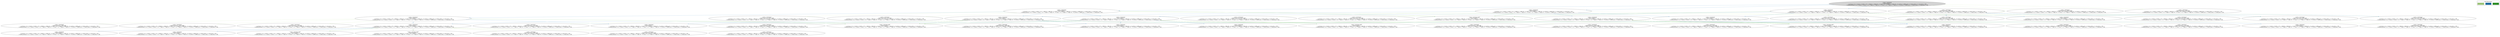 strict digraph DiskGraph {
edge [colorscheme="paired12"]
nodesep=0.35;
subgraph cluster_graph {
color="white";
4006937128191709945 [label="/\\ state = \"operational\"\n/\\ selected_product = \"\"\n/\\ customers = [c1 |-> [assets |-> [credit |-> (25 :> 2 @@ 50 :> 2 @@ 100 :> 2), bank |-> (25 :> 0 @@ 50 :> 0 @@ 100 :> 0), product |-> [saffron_sky |-> 0, desert_white |-> 0, ocean_blue |-> 0]]]]\n/\\ vending_machines = [v1 |-> [assets |-> [credit |-> (25 :> 0 @@ 50 :> 0 @@ 100 :> 0), bank |-> (25 :> 0 @@ 50 :> 0 @@ 100 :> 0), product |-> [saffron_sky |-> 2, desert_white |-> 2, ocean_blue |-> 2]]]]",style = filled]
4006937128191709945 -> -8332010223803322631 [label="",color="2",fontcolor="2"];
-8332010223803322631 [label="/\\ state = \"operational\"\n/\\ selected_product = \"\"\n/\\ customers = [c1 |-> [assets |-> [credit |-> (25 :> 1 @@ 50 :> 2 @@ 100 :> 2), bank |-> (25 :> 0 @@ 50 :> 0 @@ 100 :> 0), product |-> [saffron_sky |-> 0, desert_white |-> 0, ocean_blue |-> 0]]]]\n/\\ vending_machines = [v1 |-> [assets |-> [credit |-> (25 :> 1 @@ 50 :> 0 @@ 100 :> 0), bank |-> (25 :> 0 @@ 50 :> 0 @@ 100 :> 0), product |-> [saffron_sky |-> 2, desert_white |-> 2, ocean_blue |-> 2]]]]"];
4006937128191709945 -> 8871168618569621710 [label="",color="2",fontcolor="2"];
8871168618569621710 [label="/\\ state = \"operational\"\n/\\ selected_product = \"\"\n/\\ customers = [c1 |-> [assets |-> [credit |-> (25 :> 2 @@ 50 :> 1 @@ 100 :> 2), bank |-> (25 :> 0 @@ 50 :> 0 @@ 100 :> 0), product |-> [saffron_sky |-> 0, desert_white |-> 0, ocean_blue |-> 0]]]]\n/\\ vending_machines = [v1 |-> [assets |-> [credit |-> (25 :> 0 @@ 50 :> 1 @@ 100 :> 0), bank |-> (25 :> 0 @@ 50 :> 0 @@ 100 :> 0), product |-> [saffron_sky |-> 2, desert_white |-> 2, ocean_blue |-> 2]]]]"];
-8332010223803322631 -> -4070714305414366262 [label="",color="2",fontcolor="2"];
-4070714305414366262 [label="/\\ state = \"operational\"\n/\\ selected_product = \"\"\n/\\ customers = [c1 |-> [assets |-> [credit |-> (25 :> 0 @@ 50 :> 2 @@ 100 :> 2), bank |-> (25 :> 0 @@ 50 :> 0 @@ 100 :> 0), product |-> [saffron_sky |-> 0, desert_white |-> 0, ocean_blue |-> 0]]]]\n/\\ vending_machines = [v1 |-> [assets |-> [credit |-> (25 :> 2 @@ 50 :> 0 @@ 100 :> 0), bank |-> (25 :> 0 @@ 50 :> 0 @@ 100 :> 0), product |-> [saffron_sky |-> 2, desert_white |-> 2, ocean_blue |-> 2]]]]"];
4006937128191709945 -> -4202781306751791806 [label="",color="2",fontcolor="2"];
-4202781306751791806 [label="/\\ state = \"operational\"\n/\\ selected_product = \"\"\n/\\ customers = [c1 |-> [assets |-> [credit |-> (25 :> 2 @@ 50 :> 2 @@ 100 :> 1), bank |-> (25 :> 0 @@ 50 :> 0 @@ 100 :> 0), product |-> [saffron_sky |-> 0, desert_white |-> 0, ocean_blue |-> 0]]]]\n/\\ vending_machines = [v1 |-> [assets |-> [credit |-> (25 :> 0 @@ 50 :> 0 @@ 100 :> 1), bank |-> (25 :> 0 @@ 50 :> 0 @@ 100 :> 0), product |-> [saffron_sky |-> 2, desert_white |-> 2, ocean_blue |-> 2]]]]"];
8871168618569621710 -> -4550333177690317618 [label="",color="2",fontcolor="2"];
-4550333177690317618 [label="/\\ state = \"operational\"\n/\\ selected_product = \"\"\n/\\ customers = [c1 |-> [assets |-> [credit |-> (25 :> 1 @@ 50 :> 1 @@ 100 :> 2), bank |-> (25 :> 0 @@ 50 :> 0 @@ 100 :> 0), product |-> [saffron_sky |-> 0, desert_white |-> 0, ocean_blue |-> 0]]]]\n/\\ vending_machines = [v1 |-> [assets |-> [credit |-> (25 :> 1 @@ 50 :> 1 @@ 100 :> 0), bank |-> (25 :> 0 @@ 50 :> 0 @@ 100 :> 0), product |-> [saffron_sky |-> 2, desert_white |-> 2, ocean_blue |-> 2]]]]"];
-8332010223803322631 -> -4550333177690317618 [label="",color="2",fontcolor="2"];
-4070714305414366262 -> -8428818592246314499 [label="",color="2",fontcolor="2"];
-8428818592246314499 [label="/\\ state = \"operational\"\n/\\ selected_product = \"\"\n/\\ customers = [c1 |-> [assets |-> [credit |-> (25 :> 0 @@ 50 :> 1 @@ 100 :> 2), bank |-> (25 :> 0 @@ 50 :> 0 @@ 100 :> 0), product |-> [saffron_sky |-> 0, desert_white |-> 0, ocean_blue |-> 0]]]]\n/\\ vending_machines = [v1 |-> [assets |-> [credit |-> (25 :> 2 @@ 50 :> 1 @@ 100 :> 0), bank |-> (25 :> 0 @@ 50 :> 0 @@ 100 :> 0), product |-> [saffron_sky |-> 2, desert_white |-> 2, ocean_blue |-> 2]]]]"];
-4202781306751791806 -> 9109084835017601346 [label="",color="2",fontcolor="2"];
9109084835017601346 [label="/\\ state = \"operational\"\n/\\ selected_product = \"\"\n/\\ customers = [c1 |-> [assets |-> [credit |-> (25 :> 1 @@ 50 :> 2 @@ 100 :> 1), bank |-> (25 :> 0 @@ 50 :> 0 @@ 100 :> 0), product |-> [saffron_sky |-> 0, desert_white |-> 0, ocean_blue |-> 0]]]]\n/\\ vending_machines = [v1 |-> [assets |-> [credit |-> (25 :> 1 @@ 50 :> 0 @@ 100 :> 1), bank |-> (25 :> 0 @@ 50 :> 0 @@ 100 :> 0), product |-> [saffron_sky |-> 2, desert_white |-> 2, ocean_blue |-> 2]]]]"];
8871168618569621710 -> -3520004638286056912 [label="",color="2",fontcolor="2"];
-3520004638286056912 [label="/\\ state = \"operational\"\n/\\ selected_product = \"\"\n/\\ customers = [c1 |-> [assets |-> [credit |-> (25 :> 2 @@ 50 :> 0 @@ 100 :> 2), bank |-> (25 :> 0 @@ 50 :> 0 @@ 100 :> 0), product |-> [saffron_sky |-> 0, desert_white |-> 0, ocean_blue |-> 0]]]]\n/\\ vending_machines = [v1 |-> [assets |-> [credit |-> (25 :> 0 @@ 50 :> 2 @@ 100 :> 0), bank |-> (25 :> 0 @@ 50 :> 0 @@ 100 :> 0), product |-> [saffron_sky |-> 2, desert_white |-> 2, ocean_blue |-> 2]]]]"];
4006937128191709945 -> 2662114026569991676 [label="",color="3",fontcolor="3"];
2662114026569991676 [label="/\\ state = \"operational\"\n/\\ selected_product = \"saffron_sky\"\n/\\ customers = [c1 |-> [assets |-> [credit |-> (25 :> 2 @@ 50 :> 2 @@ 100 :> 2), bank |-> (25 :> 0 @@ 50 :> 0 @@ 100 :> 0), product |-> [saffron_sky |-> 0, desert_white |-> 0, ocean_blue |-> 0]]]]\n/\\ vending_machines = [v1 |-> [assets |-> [credit |-> (25 :> 0 @@ 50 :> 0 @@ 100 :> 0), bank |-> (25 :> 0 @@ 50 :> 0 @@ 100 :> 0), product |-> [saffron_sky |-> 2, desert_white |-> 2, ocean_blue |-> 2]]]]"];
-8332010223803322631 -> 9109084835017601346 [label="",color="2",fontcolor="2"];
-4202781306751791806 -> -8562609086758649995 [label="",color="2",fontcolor="2"];
-8562609086758649995 [label="/\\ state = \"operational\"\n/\\ selected_product = \"\"\n/\\ customers = [c1 |-> [assets |-> [credit |-> (25 :> 2 @@ 50 :> 1 @@ 100 :> 1), bank |-> (25 :> 0 @@ 50 :> 0 @@ 100 :> 0), product |-> [saffron_sky |-> 0, desert_white |-> 0, ocean_blue |-> 0]]]]\n/\\ vending_machines = [v1 |-> [assets |-> [credit |-> (25 :> 0 @@ 50 :> 1 @@ 100 :> 1), bank |-> (25 :> 0 @@ 50 :> 0 @@ 100 :> 0), product |-> [saffron_sky |-> 2, desert_white |-> 2, ocean_blue |-> 2]]]]"];
-4070714305414366262 -> 3870512195355042929 [label="",color="2",fontcolor="2"];
3870512195355042929 [label="/\\ state = \"operational\"\n/\\ selected_product = \"\"\n/\\ customers = [c1 |-> [assets |-> [credit |-> (25 :> 0 @@ 50 :> 2 @@ 100 :> 1), bank |-> (25 :> 0 @@ 50 :> 0 @@ 100 :> 0), product |-> [saffron_sky |-> 0, desert_white |-> 0, ocean_blue |-> 0]]]]\n/\\ vending_machines = [v1 |-> [assets |-> [credit |-> (25 :> 2 @@ 50 :> 0 @@ 100 :> 1), bank |-> (25 :> 0 @@ 50 :> 0 @@ 100 :> 0), product |-> [saffron_sky |-> 2, desert_white |-> 2, ocean_blue |-> 2]]]]"];
-8332010223803322631 -> -2676261900034000784 [label="",color="4",fontcolor="4"];
-2676261900034000784 [label="/\\ state = \"returning_credit\"\n/\\ selected_product = \"\"\n/\\ customers = [c1 |-> [assets |-> [credit |-> (25 :> 2 @@ 50 :> 2 @@ 100 :> 2), bank |-> (25 :> 0 @@ 50 :> 0 @@ 100 :> 0), product |-> [saffron_sky |-> 0, desert_white |-> 0, ocean_blue |-> 0]]]]\n/\\ vending_machines = [v1 |-> [assets |-> [credit |-> (25 :> 0 @@ 50 :> 0 @@ 100 :> 0), bank |-> (25 :> 0 @@ 50 :> 0 @@ 100 :> 0), product |-> [saffron_sky |-> 2, desert_white |-> 2, ocean_blue |-> 2]]]]"];
8871168618569621710 -> -8562609086758649995 [label="",color="2",fontcolor="2"];
4006937128191709945 -> -8332010223803322631 [label="",color="2",fontcolor="2"];
-8332010223803322631 -> -6974674683077756420 [label="",color="3",fontcolor="3"];
-6974674683077756420 [label="/\\ state = \"operational\"\n/\\ selected_product = \"saffron_sky\"\n/\\ customers = [c1 |-> [assets |-> [credit |-> (25 :> 1 @@ 50 :> 2 @@ 100 :> 2), bank |-> (25 :> 0 @@ 50 :> 0 @@ 100 :> 0), product |-> [saffron_sky |-> 0, desert_white |-> 0, ocean_blue |-> 0]]]]\n/\\ vending_machines = [v1 |-> [assets |-> [credit |-> (25 :> 1 @@ 50 :> 0 @@ 100 :> 0), bank |-> (25 :> 0 @@ 50 :> 0 @@ 100 :> 0), product |-> [saffron_sky |-> 2, desert_white |-> 2, ocean_blue |-> 2]]]]"];
-4202781306751791806 -> -8226373325142886581 [label="",color="2",fontcolor="2"];
-8226373325142886581 [label="/\\ state = \"operational\"\n/\\ selected_product = \"\"\n/\\ customers = [c1 |-> [assets |-> [credit |-> (25 :> 2 @@ 50 :> 2 @@ 100 :> 0), bank |-> (25 :> 0 @@ 50 :> 0 @@ 100 :> 0), product |-> [saffron_sky |-> 0, desert_white |-> 0, ocean_blue |-> 0]]]]\n/\\ vending_machines = [v1 |-> [assets |-> [credit |-> (25 :> 0 @@ 50 :> 0 @@ 100 :> 2), bank |-> (25 :> 0 @@ 50 :> 0 @@ 100 :> 0), product |-> [saffron_sky |-> 2, desert_white |-> 2, ocean_blue |-> 2]]]]"];
-4070714305414366262 -> 6996695192807457904 [label="",color="4",fontcolor="4"];
6996695192807457904 [label="/\\ state = \"returning_credit\"\n/\\ selected_product = \"\"\n/\\ customers = [c1 |-> [assets |-> [credit |-> (25 :> 1 @@ 50 :> 2 @@ 100 :> 2), bank |-> (25 :> 0 @@ 50 :> 0 @@ 100 :> 0), product |-> [saffron_sky |-> 0, desert_white |-> 0, ocean_blue |-> 0]]]]\n/\\ vending_machines = [v1 |-> [assets |-> [credit |-> (25 :> 1 @@ 50 :> 0 @@ 100 :> 0), bank |-> (25 :> 0 @@ 50 :> 0 @@ 100 :> 0), product |-> [saffron_sky |-> 2, desert_white |-> 2, ocean_blue |-> 2]]]]"];
8871168618569621710 -> -2676261900034000784 [label="",color="4",fontcolor="4"];
4006937128191709945 -> 8871168618569621710 [label="",color="2",fontcolor="2"];
-8332010223803322631 -> -4070714305414366262 [label="",color="2",fontcolor="2"];
-4202781306751791806 -> -2676261900034000784 [label="",color="4",fontcolor="4"];
4006937128191709945 -> -4202781306751791806 [label="",color="2",fontcolor="2"];
8871168618569621710 -> 7527347139619698635 [label="",color="3",fontcolor="3"];
7527347139619698635 [label="/\\ state = \"operational\"\n/\\ selected_product = \"saffron_sky\"\n/\\ customers = [c1 |-> [assets |-> [credit |-> (25 :> 2 @@ 50 :> 1 @@ 100 :> 2), bank |-> (25 :> 0 @@ 50 :> 0 @@ 100 :> 0), product |-> [saffron_sky |-> 0, desert_white |-> 0, ocean_blue |-> 0]]]]\n/\\ vending_machines = [v1 |-> [assets |-> [credit |-> (25 :> 0 @@ 50 :> 1 @@ 100 :> 0), bank |-> (25 :> 0 @@ 50 :> 0 @@ 100 :> 0), product |-> [saffron_sky |-> 2, desert_white |-> 2, ocean_blue |-> 2]]]]"];
-4070714305414366262 -> -3104158386840261425 [label="",color="3",fontcolor="3"];
-3104158386840261425 [label="/\\ state = \"operational\"\n/\\ selected_product = \"saffron_sky\"\n/\\ customers = [c1 |-> [assets |-> [credit |-> (25 :> 0 @@ 50 :> 2 @@ 100 :> 2), bank |-> (25 :> 0 @@ 50 :> 0 @@ 100 :> 0), product |-> [saffron_sky |-> 0, desert_white |-> 0, ocean_blue |-> 0]]]]\n/\\ vending_machines = [v1 |-> [assets |-> [credit |-> (25 :> 2 @@ 50 :> 0 @@ 100 :> 0), bank |-> (25 :> 0 @@ 50 :> 0 @@ 100 :> 0), product |-> [saffron_sky |-> 2, desert_white |-> 2, ocean_blue |-> 2]]]]"];
-8332010223803322631 -> -4550333177690317618 [label="",color="2",fontcolor="2"];
-4202781306751791806 -> -2970543796496721337 [label="",color="3",fontcolor="3"];
-2970543796496721337 [label="/\\ state = \"operational\"\n/\\ selected_product = \"saffron_sky\"\n/\\ customers = [c1 |-> [assets |-> [credit |-> (25 :> 2 @@ 50 :> 2 @@ 100 :> 1), bank |-> (25 :> 0 @@ 50 :> 0 @@ 100 :> 0), product |-> [saffron_sky |-> 0, desert_white |-> 0, ocean_blue |-> 0]]]]\n/\\ vending_machines = [v1 |-> [assets |-> [credit |-> (25 :> 0 @@ 50 :> 0 @@ 100 :> 1), bank |-> (25 :> 0 @@ 50 :> 0 @@ 100 :> 0), product |-> [saffron_sky |-> 2, desert_white |-> 2, ocean_blue |-> 2]]]]"];
-8332010223803322631 -> 9109084835017601346 [label="",color="2",fontcolor="2"];
-4070714305414366262 -> -8428818592246314499 [label="",color="2",fontcolor="2"];
8871168618569621710 -> -4550333177690317618 [label="",color="2",fontcolor="2"];
4006937128191709945 -> 2662114026569991676 [label="",color="3",fontcolor="3"];
-8332010223803322631 -> -2676261900034000784 [label="",color="4",fontcolor="4"];
-4202781306751791806 -> 9109084835017601346 [label="",color="2",fontcolor="2"];
-4070714305414366262 -> 3870512195355042929 [label="",color="2",fontcolor="2"];
8871168618569621710 -> -3520004638286056912 [label="",color="2",fontcolor="2"];
4006937128191709945 -> -8332010223803322631 [label="",color="2",fontcolor="2"];
-8332010223803322631 -> -6974674683077756420 [label="",color="3",fontcolor="3"];
-4202781306751791806 -> -8562609086758649995 [label="",color="2",fontcolor="2"];
8871168618569621710 -> -8562609086758649995 [label="",color="2",fontcolor="2"];
4006937128191709945 -> 8871168618569621710 [label="",color="2",fontcolor="2"];
-4070714305414366262 -> 6996695192807457904 [label="",color="4",fontcolor="4"];
4006937128191709945 -> -4202781306751791806 [label="",color="2",fontcolor="2"];
-4202781306751791806 -> -8226373325142886581 [label="",color="2",fontcolor="2"];
-8332010223803322631 -> -4070714305414366262 [label="",color="2",fontcolor="2"];
-4202781306751791806 -> -2676261900034000784 [label="",color="4",fontcolor="4"];
-4070714305414366262 -> -3104158386840261425 [label="",color="3",fontcolor="3"];
-4202781306751791806 -> -2970543796496721337 [label="",color="3",fontcolor="3"];
8871168618569621710 -> -2676261900034000784 [label="",color="4",fontcolor="4"];
-8332010223803322631 -> -4550333177690317618 [label="",color="2",fontcolor="2"];
4006937128191709945 -> 2662114026569991676 [label="",color="3",fontcolor="3"];
-4070714305414366262 -> -8428818592246314499 [label="",color="2",fontcolor="2"];
-4202781306751791806 -> 9109084835017601346 [label="",color="2",fontcolor="2"];
-8332010223803322631 -> 9109084835017601346 [label="",color="2",fontcolor="2"];
4006937128191709945 -> -8332010223803322631 [label="",color="2",fontcolor="2"];
8871168618569621710 -> 7527347139619698635 [label="",color="3",fontcolor="3"];
-4202781306751791806 -> -8562609086758649995 [label="",color="2",fontcolor="2"];
-4070714305414366262 -> 3870512195355042929 [label="",color="2",fontcolor="2"];
4006937128191709945 -> 8871168618569621710 [label="",color="2",fontcolor="2"];
-8332010223803322631 -> -2676261900034000784 [label="",color="4",fontcolor="4"];
8871168618569621710 -> -4550333177690317618 [label="",color="2",fontcolor="2"];
-4202781306751791806 -> -8226373325142886581 [label="",color="2",fontcolor="2"];
4006937128191709945 -> -4202781306751791806 [label="",color="2",fontcolor="2"];
-4070714305414366262 -> 6996695192807457904 [label="",color="4",fontcolor="4"];
4006937128191709945 -> 773494696960671049 [label="",color="3",fontcolor="3"];
773494696960671049 [label="/\\ state = \"operational\"\n/\\ selected_product = \"desert_white\"\n/\\ customers = [c1 |-> [assets |-> [credit |-> (25 :> 2 @@ 50 :> 2 @@ 100 :> 2), bank |-> (25 :> 0 @@ 50 :> 0 @@ 100 :> 0), product |-> [saffron_sky |-> 0, desert_white |-> 0, ocean_blue |-> 0]]]]\n/\\ vending_machines = [v1 |-> [assets |-> [credit |-> (25 :> 0 @@ 50 :> 0 @@ 100 :> 0), bank |-> (25 :> 0 @@ 50 :> 0 @@ 100 :> 0), product |-> [saffron_sky |-> 2, desert_white |-> 2, ocean_blue |-> 2]]]]"];
-8332010223803322631 -> -6974674683077756420 [label="",color="3",fontcolor="3"];
-4202781306751791806 -> -2676261900034000784 [label="",color="4",fontcolor="4"];
8871168618569621710 -> -3520004638286056912 [label="",color="2",fontcolor="2"];
-4070714305414366262 -> -3104158386840261425 [label="",color="3",fontcolor="3"];
-4202781306751791806 -> -2970543796496721337 [label="",color="3",fontcolor="3"];
4006937128191709945 -> -8332010223803322631 [label="",color="2",fontcolor="2"];
-8332010223803322631 -> -4070714305414366262 [label="",color="2",fontcolor="2"];
8871168618569621710 -> -8562609086758649995 [label="",color="2",fontcolor="2"];
-4070714305414366262 -> -8428818592246314499 [label="",color="2",fontcolor="2"];
4006937128191709945 -> 8871168618569621710 [label="",color="2",fontcolor="2"];
-4202781306751791806 -> 9109084835017601346 [label="",color="2",fontcolor="2"];
-8332010223803322631 -> -4550333177690317618 [label="",color="2",fontcolor="2"];
8871168618569621710 -> -2676261900034000784 [label="",color="4",fontcolor="4"];
-4070714305414366262 -> 3870512195355042929 [label="",color="2",fontcolor="2"];
8871168618569621710 -> 7527347139619698635 [label="",color="3",fontcolor="3"];
-4202781306751791806 -> -8562609086758649995 [label="",color="2",fontcolor="2"];
-8332010223803322631 -> 9109084835017601346 [label="",color="2",fontcolor="2"];
8871168618569621710 -> -4550333177690317618 [label="",color="2",fontcolor="2"];
4006937128191709945 -> -4202781306751791806 [label="",color="2",fontcolor="2"];
-4070714305414366262 -> 6996695192807457904 [label="",color="4",fontcolor="4"];
4006937128191709945 -> 773494696960671049 [label="",color="3",fontcolor="3"];
-4070714305414366262 -> -385502337396829062 [label="",color="3",fontcolor="3"];
-385502337396829062 [label="/\\ state = \"operational\"\n/\\ selected_product = \"desert_white\"\n/\\ customers = [c1 |-> [assets |-> [credit |-> (25 :> 0 @@ 50 :> 2 @@ 100 :> 2), bank |-> (25 :> 0 @@ 50 :> 0 @@ 100 :> 0), product |-> [saffron_sky |-> 0, desert_white |-> 0, ocean_blue |-> 0]]]]\n/\\ vending_machines = [v1 |-> [assets |-> [credit |-> (25 :> 2 @@ 50 :> 0 @@ 100 :> 0), bank |-> (25 :> 0 @@ 50 :> 0 @@ 100 :> 0), product |-> [saffron_sky |-> 2, desert_white |-> 2, ocean_blue |-> 2]]]]"];
-8332010223803322631 -> -2676261900034000784 [label="",color="4",fontcolor="4"];
-4202781306751791806 -> -8226373325142886581 [label="",color="2",fontcolor="2"];
8871168618569621710 -> -3520004638286056912 [label="",color="2",fontcolor="2"];
4006937128191709945 -> -8332010223803322631 [label="",color="2",fontcolor="2"];
-4202781306751791806 -> -2676261900034000784 [label="",color="4",fontcolor="4"];
8871168618569621710 -> -8562609086758649995 [label="",color="2",fontcolor="2"];
4006937128191709945 -> 8871168618569621710 [label="",color="2",fontcolor="2"];
-4070714305414366262 -> -8428818592246314499 [label="",color="2",fontcolor="2"];
-8332010223803322631 -> -5658419326369513143 [label="",color="3",fontcolor="3"];
-5658419326369513143 [label="/\\ state = \"operational\"\n/\\ selected_product = \"desert_white\"\n/\\ customers = [c1 |-> [assets |-> [credit |-> (25 :> 1 @@ 50 :> 2 @@ 100 :> 2), bank |-> (25 :> 0 @@ 50 :> 0 @@ 100 :> 0), product |-> [saffron_sky |-> 0, desert_white |-> 0, ocean_blue |-> 0]]]]\n/\\ vending_machines = [v1 |-> [assets |-> [credit |-> (25 :> 1 @@ 50 :> 0 @@ 100 :> 0), bank |-> (25 :> 0 @@ 50 :> 0 @@ 100 :> 0), product |-> [saffron_sky |-> 2, desert_white |-> 2, ocean_blue |-> 2]]]]"];
8871168618569621710 -> -2676261900034000784 [label="",color="4",fontcolor="4"];
-4070714305414366262 -> 3870512195355042929 [label="",color="2",fontcolor="2"];
-4202781306751791806 -> -537272054653279502 [label="",color="3",fontcolor="3"];
-537272054653279502 [label="/\\ state = \"operational\"\n/\\ selected_product = \"desert_white\"\n/\\ customers = [c1 |-> [assets |-> [credit |-> (25 :> 2 @@ 50 :> 2 @@ 100 :> 1), bank |-> (25 :> 0 @@ 50 :> 0 @@ 100 :> 0), product |-> [saffron_sky |-> 0, desert_white |-> 0, ocean_blue |-> 0]]]]\n/\\ vending_machines = [v1 |-> [assets |-> [credit |-> (25 :> 0 @@ 50 :> 0 @@ 100 :> 1), bank |-> (25 :> 0 @@ 50 :> 0 @@ 100 :> 0), product |-> [saffron_sky |-> 2, desert_white |-> 2, ocean_blue |-> 2]]]]"];
4006937128191709945 -> -4202781306751791806 [label="",color="2",fontcolor="2"];
-4202781306751791806 -> 9109084835017601346 [label="",color="2",fontcolor="2"];
8871168618569621710 -> 5060701939476631422 [label="",color="3",fontcolor="3"];
5060701939476631422 [label="/\\ state = \"operational\"\n/\\ selected_product = \"desert_white\"\n/\\ customers = [c1 |-> [assets |-> [credit |-> (25 :> 2 @@ 50 :> 1 @@ 100 :> 2), bank |-> (25 :> 0 @@ 50 :> 0 @@ 100 :> 0), product |-> [saffron_sky |-> 0, desert_white |-> 0, ocean_blue |-> 0]]]]\n/\\ vending_machines = [v1 |-> [assets |-> [credit |-> (25 :> 0 @@ 50 :> 1 @@ 100 :> 0), bank |-> (25 :> 0 @@ 50 :> 0 @@ 100 :> 0), product |-> [saffron_sky |-> 2, desert_white |-> 2, ocean_blue |-> 2]]]]"];
-4070714305414366262 -> 6996695192807457904 [label="",color="4",fontcolor="4"];
4006937128191709945 -> 773494696960671049 [label="",color="3",fontcolor="3"];
-8332010223803322631 -> -4070714305414366262 [label="",color="2",fontcolor="2"];
-4202781306751791806 -> -8562609086758649995 [label="",color="2",fontcolor="2"];
-4202781306751791806 -> -8226373325142886581 [label="",color="2",fontcolor="2"];
-8332010223803322631 -> -4550333177690317618 [label="",color="2",fontcolor="2"];
-4070714305414366262 -> -385502337396829062 [label="",color="3",fontcolor="3"];
-4202781306751791806 -> -2676261900034000784 [label="",color="4",fontcolor="4"];
4006937128191709945 -> -8332010223803322631 [label="",color="2",fontcolor="2"];
8871168618569621710 -> -4550333177690317618 [label="",color="2",fontcolor="2"];
-4202781306751791806 -> -537272054653279502 [label="",color="3",fontcolor="3"];
8871168618569621710 -> -3520004638286056912 [label="",color="2",fontcolor="2"];
4006937128191709945 -> 8871168618569621710 [label="",color="2",fontcolor="2"];
-8332010223803322631 -> 9109084835017601346 [label="",color="2",fontcolor="2"];
-4070714305414366262 -> -8428818592246314499 [label="",color="2",fontcolor="2"];
4006937128191709945 -> -4202781306751791806 [label="",color="2",fontcolor="2"];
8871168618569621710 -> -8562609086758649995 [label="",color="2",fontcolor="2"];
-4202781306751791806 -> 9109084835017601346 [label="",color="2",fontcolor="2"];
-4070714305414366262 -> 3870512195355042929 [label="",color="2",fontcolor="2"];
-8332010223803322631 -> -2676261900034000784 [label="",color="4",fontcolor="4"];
8871168618569621710 -> -2676261900034000784 [label="",color="4",fontcolor="4"];
-4070714305414366262 -> 6996695192807457904 [label="",color="4",fontcolor="4"];
4006937128191709945 -> 32658573304127168 [label="",color="3",fontcolor="3"];
32658573304127168 [label="/\\ state = \"operational\"\n/\\ selected_product = \"ocean_blue\"\n/\\ customers = [c1 |-> [assets |-> [credit |-> (25 :> 2 @@ 50 :> 2 @@ 100 :> 2), bank |-> (25 :> 0 @@ 50 :> 0 @@ 100 :> 0), product |-> [saffron_sky |-> 0, desert_white |-> 0, ocean_blue |-> 0]]]]\n/\\ vending_machines = [v1 |-> [assets |-> [credit |-> (25 :> 0 @@ 50 :> 0 @@ 100 :> 0), bank |-> (25 :> 0 @@ 50 :> 0 @@ 100 :> 0), product |-> [saffron_sky |-> 2, desert_white |-> 2, ocean_blue |-> 2]]]]"];
-4202781306751791806 -> -8562609086758649995 [label="",color="2",fontcolor="2"];
-8332010223803322631 -> -5658419326369513143 [label="",color="3",fontcolor="3"];
4006937128191709945 -> -8332010223803322631 [label="",color="2",fontcolor="2"];
-4070714305414366262 -> -385502337396829062 [label="",color="3",fontcolor="3"];
8871168618569621710 -> 5060701939476631422 [label="",color="3",fontcolor="3"];
-4070714305414366262 -> -8428818592246314499 [label="",color="2",fontcolor="2"];
-4202781306751791806 -> -8226373325142886581 [label="",color="2",fontcolor="2"];
4006937128191709945 -> 8871168618569621710 [label="",color="2",fontcolor="2"];
8871168618569621710 -> -4550333177690317618 [label="",color="2",fontcolor="2"];
-8332010223803322631 -> -4070714305414366262 [label="",color="2",fontcolor="2"];
-8332010223803322631 -> -4550333177690317618 [label="",color="2",fontcolor="2"];
-4070714305414366262 -> 3870512195355042929 [label="",color="2",fontcolor="2"];
4006937128191709945 -> -4202781306751791806 [label="",color="2",fontcolor="2"];
-4202781306751791806 -> -2676261900034000784 [label="",color="4",fontcolor="4"];
8871168618569621710 -> -3520004638286056912 [label="",color="2",fontcolor="2"];
8871168618569621710 -> -8562609086758649995 [label="",color="2",fontcolor="2"];
-4070714305414366262 -> 6996695192807457904 [label="",color="4",fontcolor="4"];
-8332010223803322631 -> 9109084835017601346 [label="",color="2",fontcolor="2"];
8871168618569621710 -> -2676261900034000784 [label="",color="4",fontcolor="4"];
-4202781306751791806 -> -537272054653279502 [label="",color="3",fontcolor="3"];
8871168618569621710 -> 5060701939476631422 [label="",color="3",fontcolor="3"];
-8332010223803322631 -> -2676261900034000784 [label="",color="4",fontcolor="4"];
-4070714305414366262 -> -1121840294556993549 [label="",color="3",fontcolor="3"];
-1121840294556993549 [label="/\\ state = \"operational\"\n/\\ selected_product = \"ocean_blue\"\n/\\ customers = [c1 |-> [assets |-> [credit |-> (25 :> 0 @@ 50 :> 2 @@ 100 :> 2), bank |-> (25 :> 0 @@ 50 :> 0 @@ 100 :> 0), product |-> [saffron_sky |-> 0, desert_white |-> 0, ocean_blue |-> 0]]]]\n/\\ vending_machines = [v1 |-> [assets |-> [credit |-> (25 :> 2 @@ 50 :> 0 @@ 100 :> 0), bank |-> (25 :> 0 @@ 50 :> 0 @@ 100 :> 0), product |-> [saffron_sky |-> 2, desert_white |-> 2, ocean_blue |-> 2]]]]"];
-8332010223803322631 -> -5658419326369513143 [label="",color="3",fontcolor="3"];
8871168618569621710 -> -4550333177690317618 [label="",color="2",fontcolor="2"];
4006937128191709945 -> 32658573304127168 [label="",color="3",fontcolor="3"];
-4202781306751791806 -> 9109084835017601346 [label="",color="2",fontcolor="2"];
8871168618569621710 -> -3520004638286056912 [label="",color="2",fontcolor="2"];
-4202781306751791806 -> -8562609086758649995 [label="",color="2",fontcolor="2"];
-8332010223803322631 -> -4070714305414366262 [label="",color="2",fontcolor="2"];
8871168618569621710 -> -8562609086758649995 [label="",color="2",fontcolor="2"];
-4202781306751791806 -> -8226373325142886581 [label="",color="2",fontcolor="2"];
4006937128191709945 -> -8332010223803322631 [label="",color="2",fontcolor="2"];
-4070714305414366262 -> -8428818592246314499 [label="",color="2",fontcolor="2"];
-8332010223803322631 -> -4550333177690317618 [label="",color="2",fontcolor="2"];
-8332010223803322631 -> 9109084835017601346 [label="",color="2",fontcolor="2"];
8871168618569621710 -> -2676261900034000784 [label="",color="4",fontcolor="4"];
-4202781306751791806 -> -2676261900034000784 [label="",color="4",fontcolor="4"];
8871168618569621710 -> 5544843742050413815 [label="",color="3",fontcolor="3"];
5544843742050413815 [label="/\\ state = \"operational\"\n/\\ selected_product = \"ocean_blue\"\n/\\ customers = [c1 |-> [assets |-> [credit |-> (25 :> 2 @@ 50 :> 1 @@ 100 :> 2), bank |-> (25 :> 0 @@ 50 :> 0 @@ 100 :> 0), product |-> [saffron_sky |-> 0, desert_white |-> 0, ocean_blue |-> 0]]]]\n/\\ vending_machines = [v1 |-> [assets |-> [credit |-> (25 :> 0 @@ 50 :> 1 @@ 100 :> 0), bank |-> (25 :> 0 @@ 50 :> 0 @@ 100 :> 0), product |-> [saffron_sky |-> 2, desert_white |-> 2, ocean_blue |-> 2]]]]"];
-4070714305414366262 -> 3870512195355042929 [label="",color="2",fontcolor="2"];
-8332010223803322631 -> -2676261900034000784 [label="",color="4",fontcolor="4"];
4006937128191709945 -> 8871168618569621710 [label="",color="2",fontcolor="2"];
-8332010223803322631 -> -4922075940401536320 [label="",color="3",fontcolor="3"];
-4922075940401536320 [label="/\\ state = \"operational\"\n/\\ selected_product = \"ocean_blue\"\n/\\ customers = [c1 |-> [assets |-> [credit |-> (25 :> 1 @@ 50 :> 2 @@ 100 :> 2), bank |-> (25 :> 0 @@ 50 :> 0 @@ 100 :> 0), product |-> [saffron_sky |-> 0, desert_white |-> 0, ocean_blue |-> 0]]]]\n/\\ vending_machines = [v1 |-> [assets |-> [credit |-> (25 :> 1 @@ 50 :> 0 @@ 100 :> 0), bank |-> (25 :> 0 @@ 50 :> 0 @@ 100 :> 0), product |-> [saffron_sky |-> 2, desert_white |-> 2, ocean_blue |-> 2]]]]"];
-4070714305414366262 -> 6996695192807457904 [label="",color="4",fontcolor="4"];
8871168618569621710 -> -4550333177690317618 [label="",color="2",fontcolor="2"];
-4202781306751791806 -> -989878837201256069 [label="",color="3",fontcolor="3"];
-989878837201256069 [label="/\\ state = \"operational\"\n/\\ selected_product = \"ocean_blue\"\n/\\ customers = [c1 |-> [assets |-> [credit |-> (25 :> 2 @@ 50 :> 2 @@ 100 :> 1), bank |-> (25 :> 0 @@ 50 :> 0 @@ 100 :> 0), product |-> [saffron_sky |-> 0, desert_white |-> 0, ocean_blue |-> 0]]]]\n/\\ vending_machines = [v1 |-> [assets |-> [credit |-> (25 :> 0 @@ 50 :> 0 @@ 100 :> 1), bank |-> (25 :> 0 @@ 50 :> 0 @@ 100 :> 0), product |-> [saffron_sky |-> 2, desert_white |-> 2, ocean_blue |-> 2]]]]"];
8871168618569621710 -> -3520004638286056912 [label="",color="2",fontcolor="2"];
-4070714305414366262 -> -1121840294556993549 [label="",color="3",fontcolor="3"];
-8332010223803322631 -> -4070714305414366262 [label="",color="2",fontcolor="2"];
4006937128191709945 -> -4202781306751791806 [label="",color="2",fontcolor="2"];
-4070714305414366262 -> -8428818592246314499 [label="",color="2",fontcolor="2"];
8871168618569621710 -> -8562609086758649995 [label="",color="2",fontcolor="2"];
4006937128191709945 -> 32658573304127168 [label="",color="3",fontcolor="3"];
-4202781306751791806 -> 9109084835017601346 [label="",color="2",fontcolor="2"];
-4070714305414366262 -> 3870512195355042929 [label="",color="2",fontcolor="2"];
-8332010223803322631 -> -4550333177690317618 [label="",color="2",fontcolor="2"];
-4202781306751791806 -> -8562609086758649995 [label="",color="2",fontcolor="2"];
8871168618569621710 -> -2676261900034000784 [label="",color="4",fontcolor="4"];
-4202781306751791806 -> -8226373325142886581 [label="",color="2",fontcolor="2"];
-4070714305414366262 -> 6996695192807457904 [label="",color="4",fontcolor="4"];
-4550333177690317618 -> -8428818592246314499 [label="",color="2",fontcolor="2"];
-4070714305414366262 -> -1121840294556993549 [label="",color="3",fontcolor="3"];
-4202781306751791806 -> -2676261900034000784 [label="",color="4",fontcolor="4"];
9109084835017601346 -> 3870512195355042929 [label="",color="2",fontcolor="2"];
-4550333177690317618 -> 8422626994676305456 [label="",color="2",fontcolor="2"];
8422626994676305456 [label="/\\ state = \"operational\"\n/\\ selected_product = \"\"\n/\\ customers = [c1 |-> [assets |-> [credit |-> (25 :> 1 @@ 50 :> 0 @@ 100 :> 2), bank |-> (25 :> 0 @@ 50 :> 0 @@ 100 :> 0), product |-> [saffron_sky |-> 0, desert_white |-> 0, ocean_blue |-> 0]]]]\n/\\ vending_machines = [v1 |-> [assets |-> [credit |-> (25 :> 1 @@ 50 :> 2 @@ 100 :> 0), bank |-> (25 :> 0 @@ 50 :> 0 @@ 100 :> 0), product |-> [saffron_sky |-> 2, desert_white |-> 2, ocean_blue |-> 2]]]]"];
8871168618569621710 -> 5544843742050413815 [label="",color="3",fontcolor="3"];
-8332010223803322631 -> 9109084835017601346 [label="",color="2",fontcolor="2"];
-4202781306751791806 -> -989878837201256069 [label="",color="3",fontcolor="3"];
-8332010223803322631 -> -2676261900034000784 [label="",color="4",fontcolor="4"];
8871168618569621710 -> -4550333177690317618 [label="",color="2",fontcolor="2"];
9109084835017601346 -> 3670082578221663093 [label="",color="2",fontcolor="2"];
3670082578221663093 [label="/\\ state = \"operational\"\n/\\ selected_product = \"\"\n/\\ customers = [c1 |-> [assets |-> [credit |-> (25 :> 1 @@ 50 :> 1 @@ 100 :> 1), bank |-> (25 :> 0 @@ 50 :> 0 @@ 100 :> 0), product |-> [saffron_sky |-> 0, desert_white |-> 0, ocean_blue |-> 0]]]]\n/\\ vending_machines = [v1 |-> [assets |-> [credit |-> (25 :> 1 @@ 50 :> 1 @@ 100 :> 1), bank |-> (25 :> 0 @@ 50 :> 0 @@ 100 :> 0), product |-> [saffron_sky |-> 2, desert_white |-> 2, ocean_blue |-> 2]]]]"];
-4202781306751791806 -> 9109084835017601346 [label="",color="2",fontcolor="2"];
-8332010223803322631 -> -4922075940401536320 [label="",color="3",fontcolor="3"];
8871168618569621710 -> -3520004638286056912 [label="",color="2",fontcolor="2"];
-4550333177690317618 -> 3670082578221663093 [label="",color="2",fontcolor="2"];
8871168618569621710 -> -8562609086758649995 [label="",color="2",fontcolor="2"];
-4202781306751791806 -> -8562609086758649995 [label="",color="2",fontcolor="2"];
9109084835017601346 -> 3896543614589504331 [label="",color="2",fontcolor="2"];
3896543614589504331 [label="/\\ state = \"operational\"\n/\\ selected_product = \"\"\n/\\ customers = [c1 |-> [assets |-> [credit |-> (25 :> 1 @@ 50 :> 2 @@ 100 :> 0), bank |-> (25 :> 0 @@ 50 :> 0 @@ 100 :> 0), product |-> [saffron_sky |-> 0, desert_white |-> 0, ocean_blue |-> 0]]]]\n/\\ vending_machines = [v1 |-> [assets |-> [credit |-> (25 :> 1 @@ 50 :> 0 @@ 100 :> 2), bank |-> (25 :> 0 @@ 50 :> 0 @@ 100 :> 0), product |-> [saffron_sky |-> 2, desert_white |-> 2, ocean_blue |-> 2]]]]"];
8871168618569621710 -> -2676261900034000784 [label="",color="4",fontcolor="4"];
-8332010223803322631 -> -4070714305414366262 [label="",color="2",fontcolor="2"];
8871168618569621710 -> 5544843742050413815 [label="",color="3",fontcolor="3"];
-4550333177690317618 -> -7612427836924622265 [label="",color="4",fontcolor="4"];
-7612427836924622265 [label="/\\ state = \"returning_credit\"\n/\\ selected_product = \"\"\n/\\ customers = [c1 |-> [assets |-> [credit |-> (25 :> 2 @@ 50 :> 1 @@ 100 :> 2), bank |-> (25 :> 0 @@ 50 :> 0 @@ 100 :> 0), product |-> [saffron_sky |-> 0, desert_white |-> 0, ocean_blue |-> 0]]]]\n/\\ vending_machines = [v1 |-> [assets |-> [credit |-> (25 :> 0 @@ 50 :> 1 @@ 100 :> 0), bank |-> (25 :> 0 @@ 50 :> 0 @@ 100 :> 0), product |-> [saffron_sky |-> 2, desert_white |-> 2, ocean_blue |-> 2]]]]"];
-4202781306751791806 -> -8226373325142886581 [label="",color="2",fontcolor="2"];
-8428818592246314499 -> 4556521943400405763 [label="",color="2",fontcolor="2"];
4556521943400405763 [label="/\\ state = \"operational\"\n/\\ selected_product = \"\"\n/\\ customers = [c1 |-> [assets |-> [credit |-> (25 :> 0 @@ 50 :> 0 @@ 100 :> 2), bank |-> (25 :> 0 @@ 50 :> 0 @@ 100 :> 0), product |-> [saffron_sky |-> 0, desert_white |-> 0, ocean_blue |-> 0]]]]\n/\\ vending_machines = [v1 |-> [assets |-> [credit |-> (25 :> 2 @@ 50 :> 2 @@ 100 :> 0), bank |-> (25 :> 0 @@ 50 :> 0 @@ 100 :> 0), product |-> [saffron_sky |-> 2, desert_white |-> 2, ocean_blue |-> 2]]]]"];
-8332010223803322631 -> -4550333177690317618 [label="",color="2",fontcolor="2"];
9109084835017601346 -> 2948513356804728779 [label="",color="4",fontcolor="4"];
2948513356804728779 [label="/\\ state = \"returning_credit\"\n/\\ selected_product = \"\"\n/\\ customers = [c1 |-> [assets |-> [credit |-> (25 :> 2 @@ 50 :> 2 @@ 100 :> 1), bank |-> (25 :> 0 @@ 50 :> 0 @@ 100 :> 0), product |-> [saffron_sky |-> 0, desert_white |-> 0, ocean_blue |-> 0]]]]\n/\\ vending_machines = [v1 |-> [assets |-> [credit |-> (25 :> 0 @@ 50 :> 0 @@ 100 :> 1), bank |-> (25 :> 0 @@ 50 :> 0 @@ 100 :> 0), product |-> [saffron_sky |-> 2, desert_white |-> 2, ocean_blue |-> 2]]]]"];
-8332010223803322631 -> 9109084835017601346 [label="",color="2",fontcolor="2"];
-8428818592246314499 -> 8733019093045335622 [label="",color="2",fontcolor="2"];
8733019093045335622 [label="/\\ state = \"operational\"\n/\\ selected_product = \"\"\n/\\ customers = [c1 |-> [assets |-> [credit |-> (25 :> 0 @@ 50 :> 1 @@ 100 :> 1), bank |-> (25 :> 0 @@ 50 :> 0 @@ 100 :> 0), product |-> [saffron_sky |-> 0, desert_white |-> 0, ocean_blue |-> 0]]]]\n/\\ vending_machines = [v1 |-> [assets |-> [credit |-> (25 :> 2 @@ 50 :> 1 @@ 100 :> 1), bank |-> (25 :> 0 @@ 50 :> 0 @@ 100 :> 0), product |-> [saffron_sky |-> 2, desert_white |-> 2, ocean_blue |-> 2]]]]"];
-4202781306751791806 -> -2676261900034000784 [label="",color="4",fontcolor="4"];
-4550333177690317618 -> 6996695192807457904 [label="",color="4",fontcolor="4"];
-8428818592246314499 -> 3287198888375055943 [label="",color="4",fontcolor="4"];
3287198888375055943 [label="/\\ state = \"returning_credit\"\n/\\ selected_product = \"\"\n/\\ customers = [c1 |-> [assets |-> [credit |-> (25 :> 1 @@ 50 :> 1 @@ 100 :> 2), bank |-> (25 :> 0 @@ 50 :> 0 @@ 100 :> 0), product |-> [saffron_sky |-> 0, desert_white |-> 0, ocean_blue |-> 0]]]]\n/\\ vending_machines = [v1 |-> [assets |-> [credit |-> (25 :> 1 @@ 50 :> 1 @@ 100 :> 0), bank |-> (25 :> 0 @@ 50 :> 0 @@ 100 :> 0), product |-> [saffron_sky |-> 2, desert_white |-> 2, ocean_blue |-> 2]]]]"];
-8332010223803322631 -> -2676261900034000784 [label="",color="4",fontcolor="4"];
9109084835017601346 -> 6996695192807457904 [label="",color="4",fontcolor="4"];
-8428818592246314499 -> 3082268667322536259 [label="",color="4",fontcolor="4"];
3082268667322536259 [label="/\\ state = \"returning_credit\"\n/\\ selected_product = \"\"\n/\\ customers = [c1 |-> [assets |-> [credit |-> (25 :> 0 @@ 50 :> 2 @@ 100 :> 2), bank |-> (25 :> 0 @@ 50 :> 0 @@ 100 :> 0), product |-> [saffron_sky |-> 0, desert_white |-> 0, ocean_blue |-> 0]]]]\n/\\ vending_machines = [v1 |-> [assets |-> [credit |-> (25 :> 2 @@ 50 :> 0 @@ 100 :> 0), bank |-> (25 :> 0 @@ 50 :> 0 @@ 100 :> 0), product |-> [saffron_sky |-> 2, desert_white |-> 2, ocean_blue |-> 2]]]]"];
-4550333177690317618 -> -3191993746134479925 [label="",color="3",fontcolor="3"];
-3191993746134479925 [label="/\\ state = \"operational\"\n/\\ selected_product = \"saffron_sky\"\n/\\ customers = [c1 |-> [assets |-> [credit |-> (25 :> 1 @@ 50 :> 1 @@ 100 :> 2), bank |-> (25 :> 0 @@ 50 :> 0 @@ 100 :> 0), product |-> [saffron_sky |-> 0, desert_white |-> 0, ocean_blue |-> 0]]]]\n/\\ vending_machines = [v1 |-> [assets |-> [credit |-> (25 :> 1 @@ 50 :> 1 @@ 100 :> 0), bank |-> (25 :> 0 @@ 50 :> 0 @@ 100 :> 0), product |-> [saffron_sky |-> 2, desert_white |-> 2, ocean_blue |-> 2]]]]"];
-4202781306751791806 -> -989878837201256069 [label="",color="3",fontcolor="3"];
9109084835017601346 -> 7855336484644447815 [label="",color="3",fontcolor="3"];
7855336484644447815 [label="/\\ state = \"operational\"\n/\\ selected_product = \"saffron_sky\"\n/\\ customers = [c1 |-> [assets |-> [credit |-> (25 :> 1 @@ 50 :> 2 @@ 100 :> 1), bank |-> (25 :> 0 @@ 50 :> 0 @@ 100 :> 0), product |-> [saffron_sky |-> 0, desert_white |-> 0, ocean_blue |-> 0]]]]\n/\\ vending_machines = [v1 |-> [assets |-> [credit |-> (25 :> 1 @@ 50 :> 0 @@ 100 :> 1), bank |-> (25 :> 0 @@ 50 :> 0 @@ 100 :> 0), product |-> [saffron_sky |-> 2, desert_white |-> 2, ocean_blue |-> 2]]]]"];
-8332010223803322631 -> -4922075940401536320 [label="",color="3",fontcolor="3"];
-8428818592246314499 -> -7463334669802955016 [label="",color="3",fontcolor="3"];
-7463334669802955016 [label="/\\ state = \"operational\"\n/\\ selected_product = \"saffron_sky\"\n/\\ customers = [c1 |-> [assets |-> [credit |-> (25 :> 0 @@ 50 :> 1 @@ 100 :> 2), bank |-> (25 :> 0 @@ 50 :> 0 @@ 100 :> 0), product |-> [saffron_sky |-> 0, desert_white |-> 0, ocean_blue |-> 0]]]]\n/\\ vending_machines = [v1 |-> [assets |-> [credit |-> (25 :> 2 @@ 50 :> 1 @@ 100 :> 0), bank |-> (25 :> 0 @@ 50 :> 0 @@ 100 :> 0), product |-> [saffron_sky |-> 2, desert_white |-> 2, ocean_blue |-> 2]]]]"];
2662114026569991676 -> -6974674683077756420 [label="",color="2",fontcolor="2"];
-4550333177690317618 -> -8428818592246314499 [label="",color="2",fontcolor="2"];
-3520004638286056912 -> 8422626994676305456 [label="",color="2",fontcolor="2"];
9109084835017601346 -> 3870512195355042929 [label="",color="2",fontcolor="2"];
-4550333177690317618 -> 8422626994676305456 [label="",color="2",fontcolor="2"];
2662114026569991676 -> 7527347139619698635 [label="",color="2",fontcolor="2"];
-8428818592246314499 -> 4556521943400405763 [label="",color="2",fontcolor="2"];
2662114026569991676 -> -2970543796496721337 [label="",color="2",fontcolor="2"];
-4550333177690317618 -> 3670082578221663093 [label="",color="2",fontcolor="2"];
9109084835017601346 -> 3670082578221663093 [label="",color="2",fontcolor="2"];
-3520004638286056912 -> 4400393779222408587 [label="",color="2",fontcolor="2"];
4400393779222408587 [label="/\\ state = \"operational\"\n/\\ selected_product = \"\"\n/\\ customers = [c1 |-> [assets |-> [credit |-> (25 :> 2 @@ 50 :> 0 @@ 100 :> 1), bank |-> (25 :> 0 @@ 50 :> 0 @@ 100 :> 0), product |-> [saffron_sky |-> 0, desert_white |-> 0, ocean_blue |-> 0]]]]\n/\\ vending_machines = [v1 |-> [assets |-> [credit |-> (25 :> 0 @@ 50 :> 2 @@ 100 :> 1), bank |-> (25 :> 0 @@ 50 :> 0 @@ 100 :> 0), product |-> [saffron_sky |-> 2, desert_white |-> 2, ocean_blue |-> 2]]]]"];
9109084835017601346 -> 3896543614589504331 [label="",color="2",fontcolor="2"];
-4550333177690317618 -> -7612427836924622265 [label="",color="4",fontcolor="4"];
2662114026569991676 -> 2662114026569991676 [label="",color="3",fontcolor="3"];
-8428818592246314499 -> 8733019093045335622 [label="",color="2",fontcolor="2"];
-4550333177690317618 -> 6996695192807457904 [label="",color="4",fontcolor="4"];
9109084835017601346 -> 2948513356804728779 [label="",color="4",fontcolor="4"];
-3520004638286056912 -> -7612427836924622265 [label="",color="4",fontcolor="4"];
-8428818592246314499 -> 3287198888375055943 [label="",color="4",fontcolor="4"];
9109084835017601346 -> 6996695192807457904 [label="",color="4",fontcolor="4"];
-4550333177690317618 -> -3191993746134479925 [label="",color="3",fontcolor="3"];
-3520004638286056912 -> -2572587955126164171 [label="",color="3",fontcolor="3"];
-2572587955126164171 [label="/\\ state = \"operational\"\n/\\ selected_product = \"saffron_sky\"\n/\\ customers = [c1 |-> [assets |-> [credit |-> (25 :> 2 @@ 50 :> 0 @@ 100 :> 2), bank |-> (25 :> 0 @@ 50 :> 0 @@ 100 :> 0), product |-> [saffron_sky |-> 0, desert_white |-> 0, ocean_blue |-> 0]]]]\n/\\ vending_machines = [v1 |-> [assets |-> [credit |-> (25 :> 0 @@ 50 :> 2 @@ 100 :> 0), bank |-> (25 :> 0 @@ 50 :> 0 @@ 100 :> 0), product |-> [saffron_sky |-> 2, desert_white |-> 2, ocean_blue |-> 2]]]]"];
9109084835017601346 -> 7855336484644447815 [label="",color="3",fontcolor="3"];
-4550333177690317618 -> -8428818592246314499 [label="",color="2",fontcolor="2"];
-8428818592246314499 -> 3082268667322536259 [label="",color="4",fontcolor="4"];
-3520004638286056912 -> 8422626994676305456 [label="",color="2",fontcolor="2"];
-8428818592246314499 -> -7463334669802955016 [label="",color="3",fontcolor="3"];
-3520004638286056912 -> 4400393779222408587 [label="",color="2",fontcolor="2"];
9109084835017601346 -> 3870512195355042929 [label="",color="2",fontcolor="2"];
-4550333177690317618 -> 8422626994676305456 [label="",color="2",fontcolor="2"];
-8428818592246314499 -> 4556521943400405763 [label="",color="2",fontcolor="2"];
9109084835017601346 -> 3670082578221663093 [label="",color="2",fontcolor="2"];
-8428818592246314499 -> 8733019093045335622 [label="",color="2",fontcolor="2"];
-4550333177690317618 -> 3670082578221663093 [label="",color="2",fontcolor="2"];
-3520004638286056912 -> -7612427836924622265 [label="",color="4",fontcolor="4"];
9109084835017601346 -> 3896543614589504331 [label="",color="2",fontcolor="2"];
-4550333177690317618 -> -7612427836924622265 [label="",color="4",fontcolor="4"];
-3520004638286056912 -> -2572587955126164171 [label="",color="3",fontcolor="3"];
-8428818592246314499 -> 3287198888375055943 [label="",color="4",fontcolor="4"];
-3520004638286056912 -> 8422626994676305456 [label="",color="2",fontcolor="2"];
-4550333177690317618 -> 6996695192807457904 [label="",color="4",fontcolor="4"];
-8428818592246314499 -> 3082268667322536259 [label="",color="4",fontcolor="4"];
9109084835017601346 -> 2948513356804728779 [label="",color="4",fontcolor="4"];
-3520004638286056912 -> 4400393779222408587 [label="",color="2",fontcolor="2"];
-4550333177690317618 -> -3191993746134479925 [label="",color="3",fontcolor="3"];
-8428818592246314499 -> -7463334669802955016 [label="",color="3",fontcolor="3"];
9109084835017601346 -> 6996695192807457904 [label="",color="4",fontcolor="4"];
-4550333177690317618 -> -8428818592246314499 [label="",color="2",fontcolor="2"];
-8428818592246314499 -> 4556521943400405763 [label="",color="2",fontcolor="2"];
-3520004638286056912 -> -7612427836924622265 [label="",color="4",fontcolor="4"];
9109084835017601346 -> 7855336484644447815 [label="",color="3",fontcolor="3"];
-4550333177690317618 -> 8422626994676305456 [label="",color="2",fontcolor="2"];
-8428818592246314499 -> 8733019093045335622 [label="",color="2",fontcolor="2"];
9109084835017601346 -> 3870512195355042929 [label="",color="2",fontcolor="2"];
-3520004638286056912 -> -2572587955126164171 [label="",color="3",fontcolor="3"];
-4550333177690317618 -> 3670082578221663093 [label="",color="2",fontcolor="2"];
-8428818592246314499 -> 3287198888375055943 [label="",color="4",fontcolor="4"];
9109084835017601346 -> 3670082578221663093 [label="",color="2",fontcolor="2"];
-3520004638286056912 -> 8422626994676305456 [label="",color="2",fontcolor="2"];
-8428818592246314499 -> 3082268667322536259 [label="",color="4",fontcolor="4"];
-4550333177690317618 -> -7612427836924622265 [label="",color="4",fontcolor="4"];
9109084835017601346 -> 3896543614589504331 [label="",color="2",fontcolor="2"];
-3520004638286056912 -> 4400393779222408587 [label="",color="2",fontcolor="2"];
-8428818592246314499 -> -5322881580979542451 [label="",color="3",fontcolor="3"];
-5322881580979542451 [label="/\\ state = \"operational\"\n/\\ selected_product = \"desert_white\"\n/\\ customers = [c1 |-> [assets |-> [credit |-> (25 :> 0 @@ 50 :> 1 @@ 100 :> 2), bank |-> (25 :> 0 @@ 50 :> 0 @@ 100 :> 0), product |-> [saffron_sky |-> 0, desert_white |-> 0, ocean_blue |-> 0]]]]\n/\\ vending_machines = [v1 |-> [assets |-> [credit |-> (25 :> 2 @@ 50 :> 1 @@ 100 :> 0), bank |-> (25 :> 0 @@ 50 :> 0 @@ 100 :> 0), product |-> [saffron_sky |-> 2, desert_white |-> 2, ocean_blue |-> 2]]]]"];
-4550333177690317618 -> 6996695192807457904 [label="",color="4",fontcolor="4"];
9109084835017601346 -> 2948513356804728779 [label="",color="4",fontcolor="4"];
-3520004638286056912 -> -7612427836924622265 [label="",color="4",fontcolor="4"];
-8428818592246314499 -> 4556521943400405763 [label="",color="2",fontcolor="2"];
9109084835017601346 -> 6996695192807457904 [label="",color="4",fontcolor="4"];
-3520004638286056912 -> -1008261865472090752 [label="",color="3",fontcolor="3"];
-1008261865472090752 [label="/\\ state = \"operational\"\n/\\ selected_product = \"desert_white\"\n/\\ customers = [c1 |-> [assets |-> [credit |-> (25 :> 2 @@ 50 :> 0 @@ 100 :> 2), bank |-> (25 :> 0 @@ 50 :> 0 @@ 100 :> 0), product |-> [saffron_sky |-> 0, desert_white |-> 0, ocean_blue |-> 0]]]]\n/\\ vending_machines = [v1 |-> [assets |-> [credit |-> (25 :> 0 @@ 50 :> 2 @@ 100 :> 0), bank |-> (25 :> 0 @@ 50 :> 0 @@ 100 :> 0), product |-> [saffron_sky |-> 2, desert_white |-> 2, ocean_blue |-> 2]]]]"];
-4550333177690317618 -> -144544719654489218 [label="",color="3",fontcolor="3"];
-144544719654489218 [label="/\\ state = \"operational\"\n/\\ selected_product = \"desert_white\"\n/\\ customers = [c1 |-> [assets |-> [credit |-> (25 :> 1 @@ 50 :> 1 @@ 100 :> 2), bank |-> (25 :> 0 @@ 50 :> 0 @@ 100 :> 0), product |-> [saffron_sky |-> 0, desert_white |-> 0, ocean_blue |-> 0]]]]\n/\\ vending_machines = [v1 |-> [assets |-> [credit |-> (25 :> 1 @@ 50 :> 1 @@ 100 :> 0), bank |-> (25 :> 0 @@ 50 :> 0 @@ 100 :> 0), product |-> [saffron_sky |-> 2, desert_white |-> 2, ocean_blue |-> 2]]]]"];
-8428818592246314499 -> 8733019093045335622 [label="",color="2",fontcolor="2"];
9109084835017601346 -> 4849947060236115698 [label="",color="3",fontcolor="3"];
4849947060236115698 [label="/\\ state = \"operational\"\n/\\ selected_product = \"desert_white\"\n/\\ customers = [c1 |-> [assets |-> [credit |-> (25 :> 1 @@ 50 :> 2 @@ 100 :> 1), bank |-> (25 :> 0 @@ 50 :> 0 @@ 100 :> 0), product |-> [saffron_sky |-> 0, desert_white |-> 0, ocean_blue |-> 0]]]]\n/\\ vending_machines = [v1 |-> [assets |-> [credit |-> (25 :> 1 @@ 50 :> 0 @@ 100 :> 1), bank |-> (25 :> 0 @@ 50 :> 0 @@ 100 :> 0), product |-> [saffron_sky |-> 2, desert_white |-> 2, ocean_blue |-> 2]]]]"];
-3520004638286056912 -> 8422626994676305456 [label="",color="2",fontcolor="2"];
-4550333177690317618 -> -8428818592246314499 [label="",color="2",fontcolor="2"];
-8428818592246314499 -> 3287198888375055943 [label="",color="4",fontcolor="4"];
9109084835017601346 -> 3870512195355042929 [label="",color="2",fontcolor="2"];
-3520004638286056912 -> 4400393779222408587 [label="",color="2",fontcolor="2"];
-4550333177690317618 -> 8422626994676305456 [label="",color="2",fontcolor="2"];
-8428818592246314499 -> 3082268667322536259 [label="",color="4",fontcolor="4"];
9109084835017601346 -> 3670082578221663093 [label="",color="2",fontcolor="2"];
-3520004638286056912 -> -7612427836924622265 [label="",color="4",fontcolor="4"];
-4550333177690317618 -> 3670082578221663093 [label="",color="2",fontcolor="2"];
-8428818592246314499 -> -5322881580979542451 [label="",color="3",fontcolor="3"];
9109084835017601346 -> 3896543614589504331 [label="",color="2",fontcolor="2"];
-3520004638286056912 -> -1008261865472090752 [label="",color="3",fontcolor="3"];
9109084835017601346 -> 2948513356804728779 [label="",color="4",fontcolor="4"];
-4550333177690317618 -> -7612427836924622265 [label="",color="4",fontcolor="4"];
-8428818592246314499 -> 4556521943400405763 [label="",color="2",fontcolor="2"];
9109084835017601346 -> 6996695192807457904 [label="",color="4",fontcolor="4"];
-3520004638286056912 -> 8422626994676305456 [label="",color="2",fontcolor="2"];
-4550333177690317618 -> 6996695192807457904 [label="",color="4",fontcolor="4"];
-8428818592246314499 -> 8733019093045335622 [label="",color="2",fontcolor="2"];
9109084835017601346 -> 4849947060236115698 [label="",color="3",fontcolor="3"];
-3520004638286056912 -> 4400393779222408587 [label="",color="2",fontcolor="2"];
-4550333177690317618 -> -144544719654489218 [label="",color="3",fontcolor="3"];
-8428818592246314499 -> 3287198888375055943 [label="",color="4",fontcolor="4"];
9109084835017601346 -> 3870512195355042929 [label="",color="2",fontcolor="2"];
-3520004638286056912 -> -7612427836924622265 [label="",color="4",fontcolor="4"];
-8428818592246314499 -> 3082268667322536259 [label="",color="4",fontcolor="4"];
-3520004638286056912 -> -1008261865472090752 [label="",color="3",fontcolor="3"];
9109084835017601346 -> 3670082578221663093 [label="",color="2",fontcolor="2"];
-3520004638286056912 -> 8422626994676305456 [label="",color="2",fontcolor="2"];
-4550333177690317618 -> -8428818592246314499 [label="",color="2",fontcolor="2"];
-4550333177690317618 -> 8422626994676305456 [label="",color="2",fontcolor="2"];
-3520004638286056912 -> 4400393779222408587 [label="",color="2",fontcolor="2"];
9109084835017601346 -> 3896543614589504331 [label="",color="2",fontcolor="2"];
-8428818592246314499 -> -5322881580979542451 [label="",color="3",fontcolor="3"];
-4550333177690317618 -> 3670082578221663093 [label="",color="2",fontcolor="2"];
-8428818592246314499 -> 4556521943400405763 [label="",color="2",fontcolor="2"];
-3520004638286056912 -> -7612427836924622265 [label="",color="4",fontcolor="4"];
9109084835017601346 -> 2948513356804728779 [label="",color="4",fontcolor="4"];
-8428818592246314499 -> 8733019093045335622 [label="",color="2",fontcolor="2"];
-3520004638286056912 -> -519628420571562487 [label="",color="3",fontcolor="3"];
-519628420571562487 [label="/\\ state = \"operational\"\n/\\ selected_product = \"ocean_blue\"\n/\\ customers = [c1 |-> [assets |-> [credit |-> (25 :> 2 @@ 50 :> 0 @@ 100 :> 2), bank |-> (25 :> 0 @@ 50 :> 0 @@ 100 :> 0), product |-> [saffron_sky |-> 0, desert_white |-> 0, ocean_blue |-> 0]]]]\n/\\ vending_machines = [v1 |-> [assets |-> [credit |-> (25 :> 0 @@ 50 :> 2 @@ 100 :> 0), bank |-> (25 :> 0 @@ 50 :> 0 @@ 100 :> 0), product |-> [saffron_sky |-> 2, desert_white |-> 2, ocean_blue |-> 2]]]]"];
-8428818592246314499 -> 3287198888375055943 [label="",color="4",fontcolor="4"];
9109084835017601346 -> 6996695192807457904 [label="",color="4",fontcolor="4"];
-4550333177690317618 -> -7612427836924622265 [label="",color="4",fontcolor="4"];
-8428818592246314499 -> 3082268667322536259 [label="",color="4",fontcolor="4"];
-3520004638286056912 -> 8422626994676305456 [label="",color="2",fontcolor="2"];
-4550333177690317618 -> 6996695192807457904 [label="",color="4",fontcolor="4"];
-8428818592246314499 -> -4834239266862512700 [label="",color="3",fontcolor="3"];
-4834239266862512700 [label="/\\ state = \"operational\"\n/\\ selected_product = \"ocean_blue\"\n/\\ customers = [c1 |-> [assets |-> [credit |-> (25 :> 0 @@ 50 :> 1 @@ 100 :> 2), bank |-> (25 :> 0 @@ 50 :> 0 @@ 100 :> 0), product |-> [saffron_sky |-> 0, desert_white |-> 0, ocean_blue |-> 0]]]]\n/\\ vending_machines = [v1 |-> [assets |-> [credit |-> (25 :> 2 @@ 50 :> 1 @@ 100 :> 0), bank |-> (25 :> 0 @@ 50 :> 0 @@ 100 :> 0), product |-> [saffron_sky |-> 2, desert_white |-> 2, ocean_blue |-> 2]]]]"];
-4550333177690317618 -> -144544719654489218 [label="",color="3",fontcolor="3"];
-3520004638286056912 -> 4400393779222408587 [label="",color="2",fontcolor="2"];
9109084835017601346 -> 4849947060236115698 [label="",color="3",fontcolor="3"];
-8428818592246314499 -> 4556521943400405763 [label="",color="2",fontcolor="2"];
-4550333177690317618 -> -8428818592246314499 [label="",color="2",fontcolor="2"];
-3520004638286056912 -> -7612427836924622265 [label="",color="4",fontcolor="4"];
-8428818592246314499 -> 8733019093045335622 [label="",color="2",fontcolor="2"];
-4550333177690317618 -> 8422626994676305456 [label="",color="2",fontcolor="2"];
-8428818592246314499 -> 3287198888375055943 [label="",color="4",fontcolor="4"];
-3520004638286056912 -> -519628420571562487 [label="",color="3",fontcolor="3"];
9109084835017601346 -> 3870512195355042929 [label="",color="2",fontcolor="2"];
-8428818592246314499 -> 3082268667322536259 [label="",color="4",fontcolor="4"];
-4550333177690317618 -> 3670082578221663093 [label="",color="2",fontcolor="2"];
-3520004638286056912 -> 8422626994676305456 [label="",color="2",fontcolor="2"];
9109084835017601346 -> 3670082578221663093 [label="",color="2",fontcolor="2"];
-8428818592246314499 -> -4834239266862512700 [label="",color="3",fontcolor="3"];
9109084835017601346 -> 3896543614589504331 [label="",color="2",fontcolor="2"];
-3520004638286056912 -> 4400393779222408587 [label="",color="2",fontcolor="2"];
-4550333177690317618 -> -7612427836924622265 [label="",color="4",fontcolor="4"];
9109084835017601346 -> 2948513356804728779 [label="",color="4",fontcolor="4"];
-4550333177690317618 -> 6996695192807457904 [label="",color="4",fontcolor="4"];
-8428818592246314499 -> 4556521943400405763 [label="",color="2",fontcolor="2"];
-3520004638286056912 -> -7612427836924622265 [label="",color="4",fontcolor="4"];
9109084835017601346 -> 6996695192807457904 [label="",color="4",fontcolor="4"];
-8428818592246314499 -> 8733019093045335622 [label="",color="2",fontcolor="2"];
9109084835017601346 -> 5298061371450473851 [label="",color="3",fontcolor="3"];
5298061371450473851 [label="/\\ state = \"operational\"\n/\\ selected_product = \"ocean_blue\"\n/\\ customers = [c1 |-> [assets |-> [credit |-> (25 :> 1 @@ 50 :> 2 @@ 100 :> 1), bank |-> (25 :> 0 @@ 50 :> 0 @@ 100 :> 0), product |-> [saffron_sky |-> 0, desert_white |-> 0, ocean_blue |-> 0]]]]\n/\\ vending_machines = [v1 |-> [assets |-> [credit |-> (25 :> 1 @@ 50 :> 0 @@ 100 :> 1), bank |-> (25 :> 0 @@ 50 :> 0 @@ 100 :> 0), product |-> [saffron_sky |-> 2, desert_white |-> 2, ocean_blue |-> 2]]]]"];
-3520004638286056912 -> -519628420571562487 [label="",color="3",fontcolor="3"];
-4550333177690317618 -> -633179268439797513 [label="",color="3",fontcolor="3"];
-633179268439797513 [label="/\\ state = \"operational\"\n/\\ selected_product = \"ocean_blue\"\n/\\ customers = [c1 |-> [assets |-> [credit |-> (25 :> 1 @@ 50 :> 1 @@ 100 :> 2), bank |-> (25 :> 0 @@ 50 :> 0 @@ 100 :> 0), product |-> [saffron_sky |-> 0, desert_white |-> 0, ocean_blue |-> 0]]]]\n/\\ vending_machines = [v1 |-> [assets |-> [credit |-> (25 :> 1 @@ 50 :> 1 @@ 100 :> 0), bank |-> (25 :> 0 @@ 50 :> 0 @@ 100 :> 0), product |-> [saffron_sky |-> 2, desert_white |-> 2, ocean_blue |-> 2]]]]"];
-8428818592246314499 -> 3287198888375055943 [label="",color="4",fontcolor="4"];
9109084835017601346 -> 3870512195355042929 [label="",color="2",fontcolor="2"];
-4550333177690317618 -> -8428818592246314499 [label="",color="2",fontcolor="2"];
9109084835017601346 -> 3670082578221663093 [label="",color="2",fontcolor="2"];
-8428818592246314499 -> 3082268667322536259 [label="",color="4",fontcolor="4"];
-4550333177690317618 -> 8422626994676305456 [label="",color="2",fontcolor="2"];
-8428818592246314499 -> -4834239266862512700 [label="",color="3",fontcolor="3"];
-4550333177690317618 -> 3670082578221663093 [label="",color="2",fontcolor="2"];
9109084835017601346 -> 3896543614589504331 [label="",color="2",fontcolor="2"];
-4550333177690317618 -> -7612427836924622265 [label="",color="4",fontcolor="4"];
9109084835017601346 -> 2948513356804728779 [label="",color="4",fontcolor="4"];
-4550333177690317618 -> 6996695192807457904 [label="",color="4",fontcolor="4"];
9109084835017601346 -> 6996695192807457904 [label="",color="4",fontcolor="4"];
-4550333177690317618 -> -633179268439797513 [label="",color="3",fontcolor="3"];
9109084835017601346 -> 5298061371450473851 [label="",color="3",fontcolor="3"];
-4550333177690317618 -> -8428818592246314499 [label="",color="2",fontcolor="2"];
-4550333177690317618 -> 8422626994676305456 [label="",color="2",fontcolor="2"];
9109084835017601346 -> 3870512195355042929 [label="",color="2",fontcolor="2"];
-4550333177690317618 -> 3670082578221663093 [label="",color="2",fontcolor="2"];
9109084835017601346 -> 3670082578221663093 [label="",color="2",fontcolor="2"];
-4550333177690317618 -> -7612427836924622265 [label="",color="4",fontcolor="4"];
9109084835017601346 -> 3896543614589504331 [label="",color="2",fontcolor="2"];
-4550333177690317618 -> 6996695192807457904 [label="",color="4",fontcolor="4"];
9109084835017601346 -> 2948513356804728779 [label="",color="4",fontcolor="4"];
-4550333177690317618 -> -633179268439797513 [label="",color="3",fontcolor="3"];
9109084835017601346 -> 6996695192807457904 [label="",color="4",fontcolor="4"];
9109084835017601346 -> 5298061371450473851 [label="",color="3",fontcolor="3"];
2662114026569991676 -> -6974674683077756420 [label="",color="2",fontcolor="2"];
2662114026569991676 -> 7527347139619698635 [label="",color="2",fontcolor="2"];
2662114026569991676 -> -2970543796496721337 [label="",color="2",fontcolor="2"];
2662114026569991676 -> 2662114026569991676 [label="",color="3",fontcolor="3"];
{rank = same; 4006937128191709945;}
{rank = same; 8871168618569621710;-8332010223803322631;-4202781306751791806;2662114026569991676;}
{rank = same; 9109084835017601346;-3520004638286056912;-4550333177690317618;-4070714305414366262;}
{rank = same; -8428818592246314499;}
}
subgraph cluster_legend {graph[style=bold];label = "Next State Actions" style="solid"
node [ labeljust="l",colorscheme="paired12",style=filled,shape=record ]
ReturnCredit [label="ReturnCredit",fillcolor=4]
InsertCredit [label="InsertCredit",fillcolor=2]
SelectProduct [label="SelectProduct",fillcolor=3]
}}